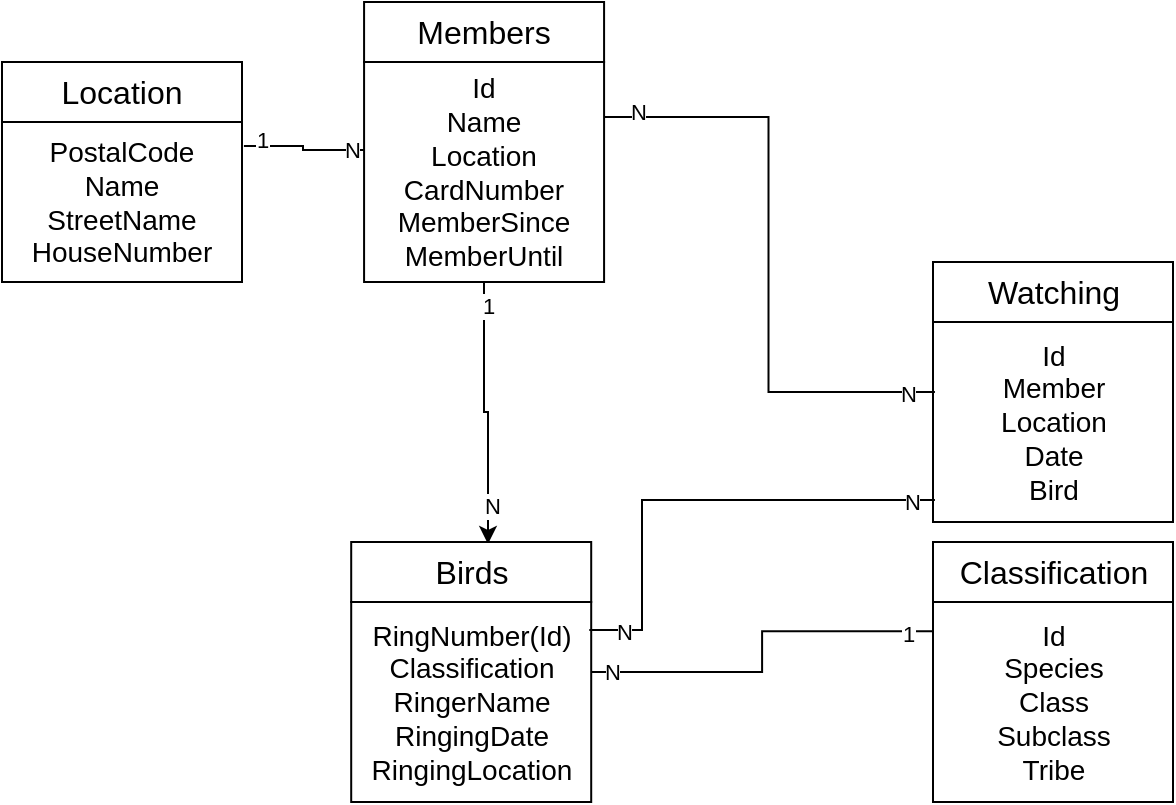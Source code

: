 <mxfile version="24.7.17">
  <diagram name="1 oldal" id="vp-TNxYPQvpUIjnWBvbC">
    <mxGraphModel dx="1674" dy="782" grid="1" gridSize="10" guides="1" tooltips="1" connect="1" arrows="1" fold="1" page="1" pageScale="1" pageWidth="827" pageHeight="1169" math="0" shadow="0">
      <root>
        <mxCell id="0" />
        <mxCell id="1" parent="0" />
        <mxCell id="sRuLr5Mfcc7FrkirvZKA-33" style="edgeStyle=orthogonalEdgeStyle;rounded=0;orthogonalLoop=1;jettySize=auto;html=1;entryX=0.57;entryY=0.033;entryDx=0;entryDy=0;entryPerimeter=0;" edge="1" parent="1" source="sRuLr5Mfcc7FrkirvZKA-1" target="sRuLr5Mfcc7FrkirvZKA-4">
          <mxGeometry relative="1" as="geometry">
            <mxPoint x="331.04" y="370" as="targetPoint" />
          </mxGeometry>
        </mxCell>
        <mxCell id="sRuLr5Mfcc7FrkirvZKA-34" value="N" style="edgeLabel;html=1;align=center;verticalAlign=middle;resizable=0;points=[];" vertex="1" connectable="0" parent="sRuLr5Mfcc7FrkirvZKA-33">
          <mxGeometry x="0.714" y="2" relative="1" as="geometry">
            <mxPoint as="offset" />
          </mxGeometry>
        </mxCell>
        <mxCell id="sRuLr5Mfcc7FrkirvZKA-35" value="1" style="edgeLabel;html=1;align=center;verticalAlign=middle;resizable=0;points=[];" vertex="1" connectable="0" parent="sRuLr5Mfcc7FrkirvZKA-33">
          <mxGeometry x="-0.82" y="2" relative="1" as="geometry">
            <mxPoint as="offset" />
          </mxGeometry>
        </mxCell>
        <mxCell id="sRuLr5Mfcc7FrkirvZKA-1" value="&lt;div style=&quot;font-size: 14px;&quot;&gt;&lt;font style=&quot;font-size: 14px;&quot;&gt;Id&lt;br&gt;&lt;/font&gt;&lt;/div&gt;&lt;div style=&quot;font-size: 14px;&quot;&gt;&lt;font style=&quot;font-size: 14px;&quot;&gt;Name&lt;/font&gt;&lt;/div&gt;&lt;div style=&quot;font-size: 14px;&quot;&gt;&lt;font style=&quot;font-size: 14px;&quot;&gt;Location&lt;/font&gt;&lt;/div&gt;&lt;div style=&quot;font-size: 14px;&quot;&gt;&lt;font style=&quot;font-size: 14px;&quot;&gt;CardNumber&lt;/font&gt;&lt;/div&gt;&lt;div style=&quot;font-size: 14px;&quot;&gt;&lt;font style=&quot;font-size: 14px;&quot;&gt;MemberSince&lt;/font&gt;&lt;/div&gt;&lt;div style=&quot;font-size: 14px;&quot;&gt;&lt;font style=&quot;font-size: 14px;&quot;&gt;MemberUntil&lt;br&gt;&lt;/font&gt;&lt;/div&gt;" style="rounded=0;whiteSpace=wrap;html=1;" vertex="1" parent="1">
          <mxGeometry x="271.04" y="140" width="120" height="110" as="geometry" />
        </mxCell>
        <mxCell id="sRuLr5Mfcc7FrkirvZKA-2" value="&lt;font style=&quot;font-size: 16px;&quot;&gt;Members&lt;/font&gt;" style="rounded=0;whiteSpace=wrap;html=1;" vertex="1" parent="1">
          <mxGeometry x="271.04" y="110" width="120" height="30" as="geometry" />
        </mxCell>
        <mxCell id="sRuLr5Mfcc7FrkirvZKA-3" value="&lt;div style=&quot;font-size: 14px;&quot;&gt;&lt;font style=&quot;font-size: 14px;&quot;&gt;RingNumber(Id)&lt;/font&gt;&lt;/div&gt;&lt;div style=&quot;font-size: 14px;&quot;&gt;&lt;font style=&quot;font-size: 14px;&quot;&gt;Classification&lt;/font&gt;&lt;/div&gt;&lt;div style=&quot;font-size: 14px;&quot;&gt;&lt;font style=&quot;font-size: 14px;&quot;&gt;RingerName&lt;/font&gt;&lt;/div&gt;&lt;div style=&quot;font-size: 14px;&quot;&gt;&lt;font style=&quot;font-size: 14px;&quot;&gt;RingingDate&lt;/font&gt;&lt;/div&gt;&lt;div style=&quot;font-size: 14px;&quot;&gt;&lt;font style=&quot;font-size: 14px;&quot;&gt;RingingLocation&lt;br&gt;&lt;/font&gt;&lt;/div&gt;" style="rounded=0;whiteSpace=wrap;html=1;" vertex="1" parent="1">
          <mxGeometry x="264.6" y="410" width="120" height="100" as="geometry" />
        </mxCell>
        <mxCell id="sRuLr5Mfcc7FrkirvZKA-4" value="&lt;font style=&quot;font-size: 16px;&quot;&gt;Birds&lt;/font&gt;" style="rounded=0;whiteSpace=wrap;html=1;" vertex="1" parent="1">
          <mxGeometry x="264.6" y="380" width="120" height="30" as="geometry" />
        </mxCell>
        <mxCell id="sRuLr5Mfcc7FrkirvZKA-5" value="&lt;div style=&quot;font-size: 14px;&quot;&gt;&lt;font style=&quot;font-size: 14px;&quot;&gt;Id&lt;br&gt;&lt;/font&gt;&lt;/div&gt;&lt;div style=&quot;font-size: 14px;&quot;&gt;&lt;font style=&quot;font-size: 14px;&quot;&gt;Species&lt;/font&gt;&lt;/div&gt;&lt;div style=&quot;font-size: 14px;&quot;&gt;&lt;font style=&quot;font-size: 14px;&quot;&gt;Class&lt;/font&gt;&lt;/div&gt;&lt;div style=&quot;font-size: 14px;&quot;&gt;&lt;font style=&quot;font-size: 14px;&quot;&gt;Subclass&lt;/font&gt;&lt;/div&gt;&lt;div style=&quot;font-size: 14px;&quot;&gt;&lt;font style=&quot;font-size: 14px;&quot;&gt;Tribe&lt;/font&gt;&lt;/div&gt;" style="rounded=0;whiteSpace=wrap;html=1;" vertex="1" parent="1">
          <mxGeometry x="555.5" y="410" width="120" height="100" as="geometry" />
        </mxCell>
        <mxCell id="sRuLr5Mfcc7FrkirvZKA-6" value="&lt;div style=&quot;font-size: 13px;&quot;&gt;&lt;font style=&quot;font-size: 16px;&quot;&gt;Classification&lt;/font&gt;&lt;/div&gt;" style="rounded=0;whiteSpace=wrap;html=1;" vertex="1" parent="1">
          <mxGeometry x="555.5" y="380" width="120" height="30" as="geometry" />
        </mxCell>
        <mxCell id="sRuLr5Mfcc7FrkirvZKA-7" value="" style="endArrow=none;html=1;rounded=0;entryX=0.002;entryY=0.146;entryDx=0;entryDy=0;entryPerimeter=0;exitX=1;exitY=0.35;exitDx=0;exitDy=0;exitPerimeter=0;edgeStyle=orthogonalEdgeStyle;" edge="1" parent="1" source="sRuLr5Mfcc7FrkirvZKA-3" target="sRuLr5Mfcc7FrkirvZKA-5">
          <mxGeometry width="50" height="50" relative="1" as="geometry">
            <mxPoint x="380.6" y="470" as="sourcePoint" />
            <mxPoint x="430.6" y="420" as="targetPoint" />
          </mxGeometry>
        </mxCell>
        <mxCell id="sRuLr5Mfcc7FrkirvZKA-8" value="N" style="edgeLabel;html=1;align=center;verticalAlign=middle;resizable=0;points=[];" vertex="1" connectable="0" parent="sRuLr5Mfcc7FrkirvZKA-7">
          <mxGeometry x="-0.895" relative="1" as="geometry">
            <mxPoint as="offset" />
          </mxGeometry>
        </mxCell>
        <mxCell id="sRuLr5Mfcc7FrkirvZKA-9" value="1" style="edgeLabel;html=1;align=center;verticalAlign=middle;resizable=0;points=[];" vertex="1" connectable="0" parent="sRuLr5Mfcc7FrkirvZKA-7">
          <mxGeometry x="0.87" y="-1" relative="1" as="geometry">
            <mxPoint as="offset" />
          </mxGeometry>
        </mxCell>
        <mxCell id="sRuLr5Mfcc7FrkirvZKA-10" value="&lt;div style=&quot;font-size: 14px;&quot;&gt;&lt;font style=&quot;font-size: 14px;&quot;&gt;PostalCode&lt;/font&gt;&lt;/div&gt;&lt;div style=&quot;font-size: 14px;&quot;&gt;&lt;font style=&quot;font-size: 14px;&quot;&gt;Name&lt;/font&gt;&lt;/div&gt;&lt;div style=&quot;font-size: 14px;&quot;&gt;&lt;font style=&quot;font-size: 14px;&quot;&gt;StreetName&lt;/font&gt;&lt;/div&gt;&lt;div style=&quot;font-size: 14px;&quot;&gt;&lt;font style=&quot;font-size: 14px;&quot;&gt;HouseNumber&lt;br&gt;&lt;/font&gt;&lt;/div&gt;" style="rounded=0;whiteSpace=wrap;html=1;" vertex="1" parent="1">
          <mxGeometry x="90" y="170" width="120" height="80" as="geometry" />
        </mxCell>
        <mxCell id="sRuLr5Mfcc7FrkirvZKA-11" value="&lt;font style=&quot;font-size: 16px;&quot;&gt;Location&lt;/font&gt;" style="rounded=0;whiteSpace=wrap;html=1;" vertex="1" parent="1">
          <mxGeometry x="90" y="140" width="120" height="30" as="geometry" />
        </mxCell>
        <mxCell id="sRuLr5Mfcc7FrkirvZKA-15" value="" style="endArrow=none;html=1;rounded=0;entryX=0;entryY=0.4;entryDx=0;entryDy=0;entryPerimeter=0;exitX=1.008;exitY=0.15;exitDx=0;exitDy=0;exitPerimeter=0;edgeStyle=orthogonalEdgeStyle;" edge="1" parent="1" source="sRuLr5Mfcc7FrkirvZKA-10" target="sRuLr5Mfcc7FrkirvZKA-1">
          <mxGeometry width="50" height="50" relative="1" as="geometry">
            <mxPoint x="240" y="290" as="sourcePoint" />
            <mxPoint x="290" y="240" as="targetPoint" />
          </mxGeometry>
        </mxCell>
        <mxCell id="sRuLr5Mfcc7FrkirvZKA-17" value="1" style="edgeLabel;html=1;align=center;verticalAlign=middle;resizable=0;points=[];" vertex="1" connectable="0" parent="sRuLr5Mfcc7FrkirvZKA-15">
          <mxGeometry x="-0.732" y="3" relative="1" as="geometry">
            <mxPoint as="offset" />
          </mxGeometry>
        </mxCell>
        <mxCell id="sRuLr5Mfcc7FrkirvZKA-18" value="N" style="edgeLabel;html=1;align=center;verticalAlign=middle;resizable=0;points=[];" vertex="1" connectable="0" parent="sRuLr5Mfcc7FrkirvZKA-15">
          <mxGeometry x="0.811" relative="1" as="geometry">
            <mxPoint as="offset" />
          </mxGeometry>
        </mxCell>
        <mxCell id="sRuLr5Mfcc7FrkirvZKA-19" value="&lt;div style=&quot;font-size: 14px;&quot;&gt;&lt;font style=&quot;font-size: 14px;&quot;&gt;Id&lt;br&gt;&lt;/font&gt;&lt;/div&gt;&lt;div style=&quot;font-size: 14px;&quot;&gt;&lt;font style=&quot;font-size: 14px;&quot;&gt;Member&lt;/font&gt;&lt;/div&gt;&lt;div style=&quot;font-size: 14px;&quot;&gt;&lt;font style=&quot;font-size: 14px;&quot;&gt;Location&lt;br&gt;&lt;/font&gt;&lt;/div&gt;&lt;div style=&quot;font-size: 14px;&quot;&gt;&lt;font style=&quot;font-size: 14px;&quot;&gt;Date&lt;/font&gt;&lt;/div&gt;&lt;div style=&quot;font-size: 14px;&quot;&gt;&lt;font style=&quot;font-size: 14px;&quot;&gt;Bird&lt;br&gt;&lt;/font&gt;&lt;/div&gt;" style="rounded=0;whiteSpace=wrap;html=1;" vertex="1" parent="1">
          <mxGeometry x="555.5" y="270" width="120" height="100" as="geometry" />
        </mxCell>
        <mxCell id="sRuLr5Mfcc7FrkirvZKA-20" value="&lt;font style=&quot;font-size: 16px;&quot;&gt;Watching&lt;/font&gt;" style="rounded=0;whiteSpace=wrap;html=1;" vertex="1" parent="1">
          <mxGeometry x="555.5" y="240" width="120" height="30" as="geometry" />
        </mxCell>
        <mxCell id="sRuLr5Mfcc7FrkirvZKA-21" value="" style="endArrow=none;html=1;rounded=0;exitX=0.992;exitY=0.14;exitDx=0;exitDy=0;exitPerimeter=0;entryX=0.008;entryY=0.89;entryDx=0;entryDy=0;entryPerimeter=0;edgeStyle=orthogonalEdgeStyle;" edge="1" parent="1" source="sRuLr5Mfcc7FrkirvZKA-3" target="sRuLr5Mfcc7FrkirvZKA-19">
          <mxGeometry width="50" height="50" relative="1" as="geometry">
            <mxPoint x="410" y="350" as="sourcePoint" />
            <mxPoint x="460" y="320" as="targetPoint" />
            <Array as="points">
              <mxPoint x="410" y="424" />
              <mxPoint x="410" y="359" />
            </Array>
          </mxGeometry>
        </mxCell>
        <mxCell id="sRuLr5Mfcc7FrkirvZKA-22" value="N" style="edgeLabel;html=1;align=center;verticalAlign=middle;resizable=0;points=[];" vertex="1" connectable="0" parent="sRuLr5Mfcc7FrkirvZKA-21">
          <mxGeometry x="-0.855" y="-1" relative="1" as="geometry">
            <mxPoint as="offset" />
          </mxGeometry>
        </mxCell>
        <mxCell id="sRuLr5Mfcc7FrkirvZKA-23" value="N" style="edgeLabel;html=1;align=center;verticalAlign=middle;resizable=0;points=[];" vertex="1" connectable="0" parent="sRuLr5Mfcc7FrkirvZKA-21">
          <mxGeometry x="0.9" y="-1" relative="1" as="geometry">
            <mxPoint as="offset" />
          </mxGeometry>
        </mxCell>
        <mxCell id="sRuLr5Mfcc7FrkirvZKA-24" value="" style="endArrow=none;html=1;rounded=0;entryX=0.008;entryY=0.35;entryDx=0;entryDy=0;entryPerimeter=0;exitX=1;exitY=0.25;exitDx=0;exitDy=0;edgeStyle=orthogonalEdgeStyle;" edge="1" parent="1" source="sRuLr5Mfcc7FrkirvZKA-1" target="sRuLr5Mfcc7FrkirvZKA-19">
          <mxGeometry width="50" height="50" relative="1" as="geometry">
            <mxPoint x="380" y="100" as="sourcePoint" />
            <mxPoint x="430" y="50" as="targetPoint" />
          </mxGeometry>
        </mxCell>
        <mxCell id="sRuLr5Mfcc7FrkirvZKA-25" value="N" style="edgeLabel;html=1;align=center;verticalAlign=middle;resizable=0;points=[];" vertex="1" connectable="0" parent="sRuLr5Mfcc7FrkirvZKA-24">
          <mxGeometry x="0.908" y="-1" relative="1" as="geometry">
            <mxPoint as="offset" />
          </mxGeometry>
        </mxCell>
        <mxCell id="sRuLr5Mfcc7FrkirvZKA-31" value="N" style="edgeLabel;html=1;align=center;verticalAlign=middle;resizable=0;points=[];" vertex="1" connectable="0" parent="sRuLr5Mfcc7FrkirvZKA-24">
          <mxGeometry x="-0.889" y="3" relative="1" as="geometry">
            <mxPoint as="offset" />
          </mxGeometry>
        </mxCell>
      </root>
    </mxGraphModel>
  </diagram>
</mxfile>
